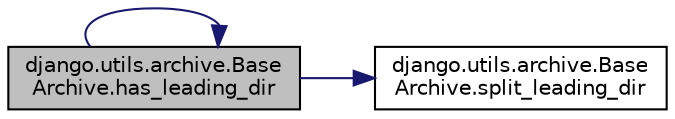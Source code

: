 digraph "django.utils.archive.BaseArchive.has_leading_dir"
{
 // LATEX_PDF_SIZE
  edge [fontname="Helvetica",fontsize="10",labelfontname="Helvetica",labelfontsize="10"];
  node [fontname="Helvetica",fontsize="10",shape=record];
  rankdir="LR";
  Node1 [label="django.utils.archive.Base\lArchive.has_leading_dir",height=0.2,width=0.4,color="black", fillcolor="grey75", style="filled", fontcolor="black",tooltip=" "];
  Node1 -> Node1 [color="midnightblue",fontsize="10",style="solid",fontname="Helvetica"];
  Node1 -> Node2 [color="midnightblue",fontsize="10",style="solid",fontname="Helvetica"];
  Node2 [label="django.utils.archive.Base\lArchive.split_leading_dir",height=0.2,width=0.4,color="black", fillcolor="white", style="filled",URL="$d4/d84/classdjango_1_1utils_1_1archive_1_1_base_archive.html#a4a4b0fe918906591a31a3249a4e6dd30",tooltip=" "];
}
